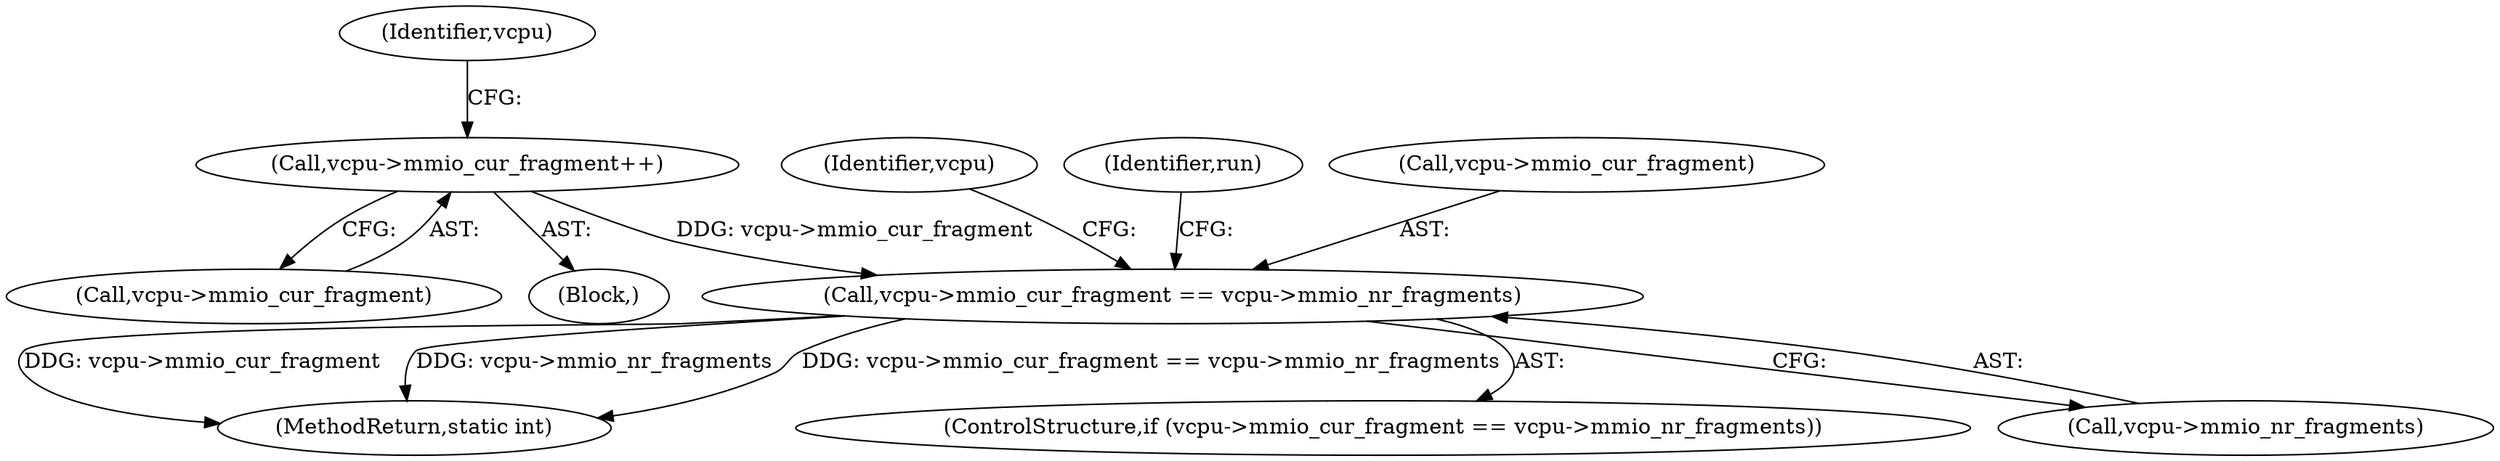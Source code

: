 digraph "0_linux_a08d3b3b99efd509133946056531cdf8f3a0c09b@pointer" {
"1000183" [label="(Call,vcpu->mmio_cur_fragment == vcpu->mmio_nr_fragments)"];
"1000161" [label="(Call,vcpu->mmio_cur_fragment++)"];
"1000193" [label="(Identifier,vcpu)"];
"1000212" [label="(Identifier,run)"];
"1000185" [label="(Identifier,vcpu)"];
"1000183" [label="(Call,vcpu->mmio_cur_fragment == vcpu->mmio_nr_fragments)"];
"1000162" [label="(Call,vcpu->mmio_cur_fragment)"];
"1000271" [label="(MethodReturn,static int)"];
"1000161" [label="(Call,vcpu->mmio_cur_fragment++)"];
"1000182" [label="(ControlStructure,if (vcpu->mmio_cur_fragment == vcpu->mmio_nr_fragments))"];
"1000158" [label="(Block,)"];
"1000187" [label="(Call,vcpu->mmio_nr_fragments)"];
"1000184" [label="(Call,vcpu->mmio_cur_fragment)"];
"1000183" -> "1000182"  [label="AST: "];
"1000183" -> "1000187"  [label="CFG: "];
"1000184" -> "1000183"  [label="AST: "];
"1000187" -> "1000183"  [label="AST: "];
"1000193" -> "1000183"  [label="CFG: "];
"1000212" -> "1000183"  [label="CFG: "];
"1000183" -> "1000271"  [label="DDG: vcpu->mmio_cur_fragment"];
"1000183" -> "1000271"  [label="DDG: vcpu->mmio_nr_fragments"];
"1000183" -> "1000271"  [label="DDG: vcpu->mmio_cur_fragment == vcpu->mmio_nr_fragments"];
"1000161" -> "1000183"  [label="DDG: vcpu->mmio_cur_fragment"];
"1000161" -> "1000158"  [label="AST: "];
"1000161" -> "1000162"  [label="CFG: "];
"1000162" -> "1000161"  [label="AST: "];
"1000185" -> "1000161"  [label="CFG: "];
}
